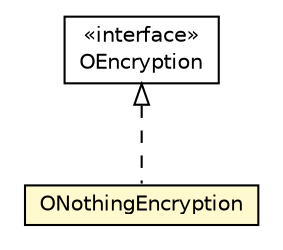 #!/usr/local/bin/dot
#
# Class diagram 
# Generated by UMLGraph version R5_6-24-gf6e263 (http://www.umlgraph.org/)
#

digraph G {
	edge [fontname="Helvetica",fontsize=10,labelfontname="Helvetica",labelfontsize=10];
	node [fontname="Helvetica",fontsize=10,shape=plaintext];
	nodesep=0.25;
	ranksep=0.5;
	// com.orientechnologies.orient.core.encryption.impl.ONothingEncryption
	c4707546 [label=<<table title="com.orientechnologies.orient.core.encryption.impl.ONothingEncryption" border="0" cellborder="1" cellspacing="0" cellpadding="2" port="p" bgcolor="lemonChiffon" href="./ONothingEncryption.html">
		<tr><td><table border="0" cellspacing="0" cellpadding="1">
<tr><td align="center" balign="center"> ONothingEncryption </td></tr>
		</table></td></tr>
		</table>>, URL="./ONothingEncryption.html", fontname="Helvetica", fontcolor="black", fontsize=10.0];
	// com.orientechnologies.orient.core.encryption.OEncryption
	c4707550 [label=<<table title="com.orientechnologies.orient.core.encryption.OEncryption" border="0" cellborder="1" cellspacing="0" cellpadding="2" port="p" href="../OEncryption.html">
		<tr><td><table border="0" cellspacing="0" cellpadding="1">
<tr><td align="center" balign="center"> &#171;interface&#187; </td></tr>
<tr><td align="center" balign="center"> OEncryption </td></tr>
		</table></td></tr>
		</table>>, URL="../OEncryption.html", fontname="Helvetica", fontcolor="black", fontsize=10.0];
	//com.orientechnologies.orient.core.encryption.impl.ONothingEncryption implements com.orientechnologies.orient.core.encryption.OEncryption
	c4707550:p -> c4707546:p [dir=back,arrowtail=empty,style=dashed];
}


